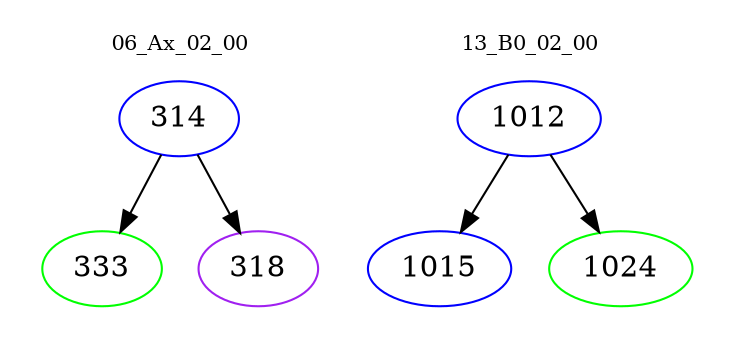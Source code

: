 digraph{
subgraph cluster_0 {
color = white
label = "06_Ax_02_00";
fontsize=10;
T0_314 [label="314", color="blue"]
T0_314 -> T0_333 [color="black"]
T0_333 [label="333", color="green"]
T0_314 -> T0_318 [color="black"]
T0_318 [label="318", color="purple"]
}
subgraph cluster_1 {
color = white
label = "13_B0_02_00";
fontsize=10;
T1_1012 [label="1012", color="blue"]
T1_1012 -> T1_1015 [color="black"]
T1_1015 [label="1015", color="blue"]
T1_1012 -> T1_1024 [color="black"]
T1_1024 [label="1024", color="green"]
}
}
